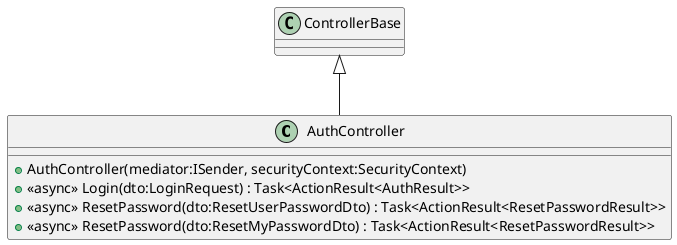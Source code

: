 @startuml
class AuthController {
    + AuthController(mediator:ISender, securityContext:SecurityContext)
    + <<async>> Login(dto:LoginRequest) : Task<ActionResult<AuthResult>>
    + <<async>> ResetPassword(dto:ResetUserPasswordDto) : Task<ActionResult<ResetPasswordResult>>
    + <<async>> ResetPassword(dto:ResetMyPasswordDto) : Task<ActionResult<ResetPasswordResult>>
}
ControllerBase <|-- AuthController
@enduml
